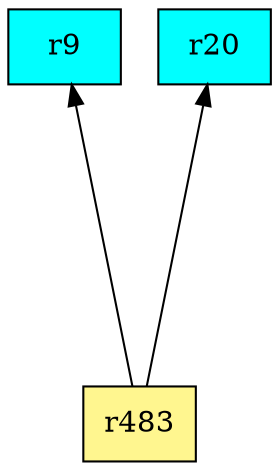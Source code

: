 digraph G {
rankdir=BT;ranksep="2.0";
"r9" [shape=record,fillcolor=cyan,style=filled,label="{r9}"];
"r483" [shape=record,fillcolor=khaki1,style=filled,label="{r483}"];
"r20" [shape=record,fillcolor=cyan,style=filled,label="{r20}"];
"r483" -> "r9"
"r483" -> "r20"
}